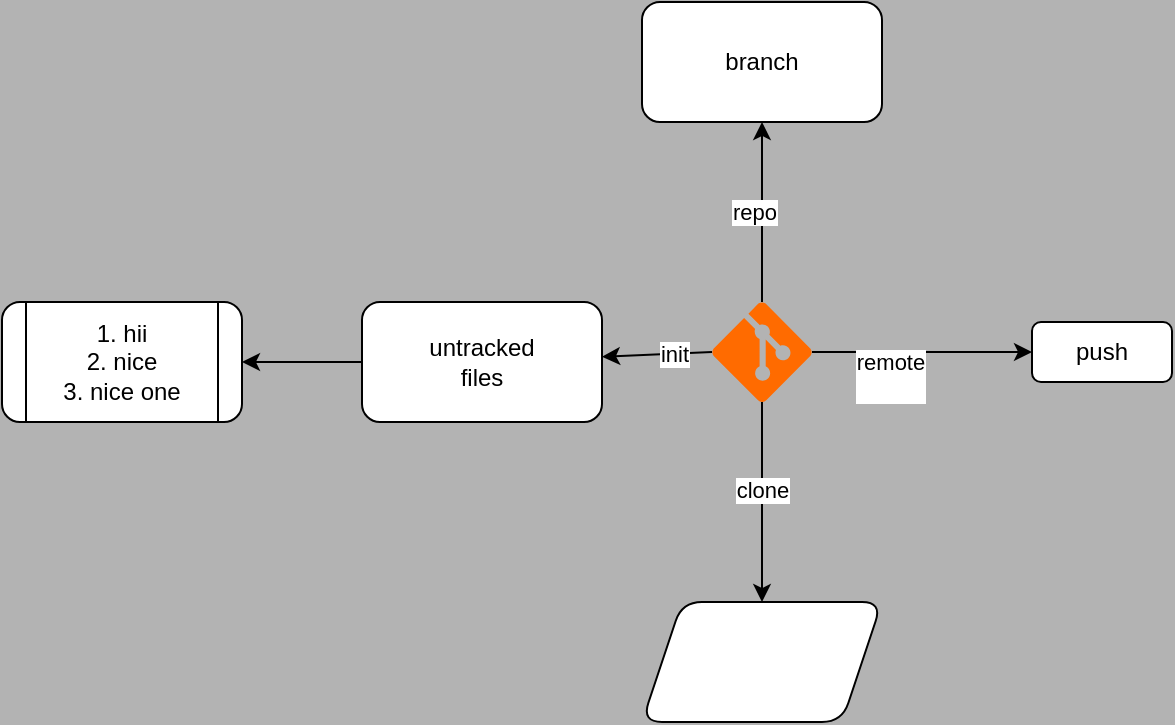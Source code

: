 <mxfile>
    <diagram id="t2jrKLKRC3KNHMHjOV-I" name="Page-1">
        <mxGraphModel dx="1632" dy="485" grid="1" gridSize="10" guides="1" tooltips="1" connect="1" arrows="1" fold="1" page="1" pageScale="1" pageWidth="850" pageHeight="1100" background="#B3B3B3" math="0" shadow="0">
            <root>
                <mxCell id="0"/>
                <mxCell id="1" parent="0"/>
                <mxCell id="6" value="" style="html=1;exitX=0.5;exitY=1;exitDx=0;exitDy=0;exitPerimeter=0;" parent="1" source="30" target="5" edge="1">
                    <mxGeometry relative="1" as="geometry">
                        <mxPoint x="290" y="348.75" as="sourcePoint"/>
                    </mxGeometry>
                </mxCell>
                <mxCell id="15" value="clone" style="edgeLabel;html=1;align=center;verticalAlign=middle;resizable=0;points=[];" vertex="1" connectable="0" parent="6">
                    <mxGeometry x="-0.12" relative="1" as="geometry">
                        <mxPoint as="offset"/>
                    </mxGeometry>
                </mxCell>
                <mxCell id="8" value="" style="edgeStyle=none;html=1;textShadow=1;exitX=1;exitY=0.5;exitDx=0;exitDy=0;exitPerimeter=0;" parent="1" source="30" target="7" edge="1">
                    <mxGeometry relative="1" as="geometry">
                        <mxPoint x="313.75" y="325" as="sourcePoint"/>
                    </mxGeometry>
                </mxCell>
                <mxCell id="16" value="remote&lt;div&gt;&lt;br&gt;&lt;/div&gt;" style="edgeLabel;html=1;align=center;verticalAlign=middle;resizable=0;points=[];" vertex="1" connectable="0" parent="8">
                    <mxGeometry x="-0.301" y="-1" relative="1" as="geometry">
                        <mxPoint y="11" as="offset"/>
                    </mxGeometry>
                </mxCell>
                <mxCell id="12" value="" style="edgeStyle=none;html=1;exitX=0.5;exitY=0;exitDx=0;exitDy=0;exitPerimeter=0;" edge="1" parent="1" source="30" target="11">
                    <mxGeometry relative="1" as="geometry">
                        <mxPoint x="290" y="290" as="sourcePoint"/>
                    </mxGeometry>
                </mxCell>
                <mxCell id="13" value="repo" style="edgeLabel;html=1;align=center;verticalAlign=middle;resizable=0;points=[];" vertex="1" connectable="0" parent="12">
                    <mxGeometry x="-0.005" y="4" relative="1" as="geometry">
                        <mxPoint as="offset"/>
                    </mxGeometry>
                </mxCell>
                <mxCell id="25" value="" style="edgeStyle=none;html=1;exitX=0;exitY=0.5;exitDx=0;exitDy=0;exitPerimeter=0;" edge="1" parent="1" source="30" target="22">
                    <mxGeometry relative="1" as="geometry">
                        <mxPoint x="266.25" y="325.848" as="sourcePoint"/>
                    </mxGeometry>
                </mxCell>
                <mxCell id="26" value="init" style="edgeLabel;html=1;align=center;verticalAlign=middle;resizable=0;points=[];" vertex="1" connectable="0" parent="25">
                    <mxGeometry x="-0.3" y="-1" relative="1" as="geometry">
                        <mxPoint y="1" as="offset"/>
                    </mxGeometry>
                </mxCell>
                <mxCell id="5" value="" style="shape=parallelogram;perimeter=parallelogramPerimeter;whiteSpace=wrap;html=1;fixedSize=1;rounded=1;" parent="1" vertex="1">
                    <mxGeometry x="230" y="450" width="120" height="60" as="geometry"/>
                </mxCell>
                <mxCell id="7" value="push" style="whiteSpace=wrap;html=1;rounded=1;" parent="1" vertex="1">
                    <mxGeometry x="425" y="310" width="70" height="30" as="geometry"/>
                </mxCell>
                <mxCell id="9" value="1. hii&lt;div&gt;2. nice&lt;/div&gt;&lt;div&gt;3. nice one&lt;/div&gt;" style="shape=process;whiteSpace=wrap;html=1;backgroundOutline=1;rounded=1;" parent="1" vertex="1">
                    <mxGeometry x="-90" y="300" width="120" height="60" as="geometry"/>
                </mxCell>
                <mxCell id="11" value="branch" style="whiteSpace=wrap;html=1;rounded=1;" vertex="1" parent="1">
                    <mxGeometry x="230" y="150" width="120" height="60" as="geometry"/>
                </mxCell>
                <mxCell id="24" value="" style="edgeStyle=none;html=1;" edge="1" parent="1" source="22" target="9">
                    <mxGeometry relative="1" as="geometry"/>
                </mxCell>
                <mxCell id="22" value="untracked&lt;div&gt;files&lt;/div&gt;" style="whiteSpace=wrap;html=1;rounded=1;" vertex="1" parent="1">
                    <mxGeometry x="90" y="300" width="120" height="60" as="geometry"/>
                </mxCell>
                <mxCell id="30" value="" style="verticalLabelPosition=bottom;html=1;verticalAlign=top;align=center;strokeColor=none;fillColor=#FF6B00;shape=mxgraph.azure.git_repository;" vertex="1" parent="1">
                    <mxGeometry x="265" y="300" width="50" height="50" as="geometry"/>
                </mxCell>
            </root>
        </mxGraphModel>
    </diagram>
</mxfile>